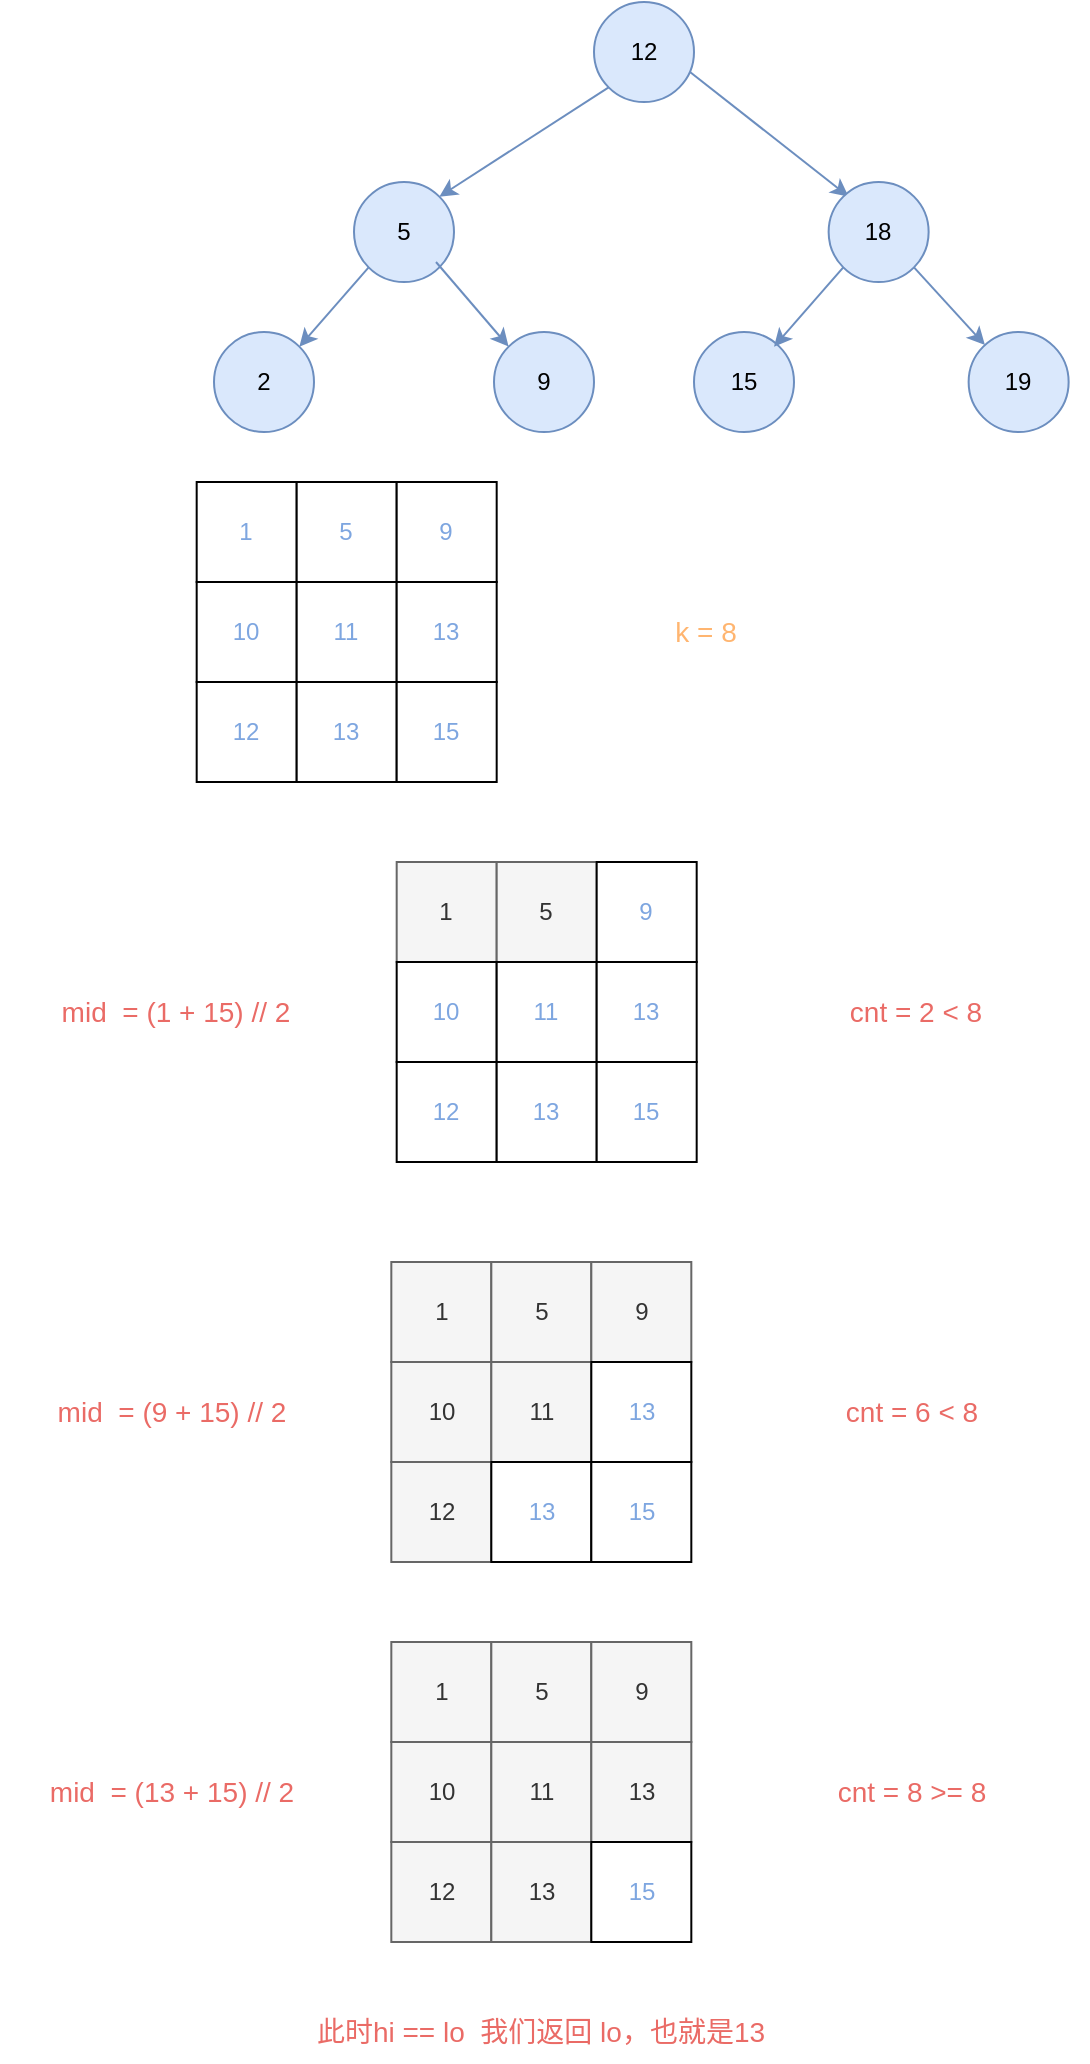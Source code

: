 <mxfile version="12.4.2" type="device" pages="1"><diagram id="gnu_CIQ4l5d3nWhF2w21" name="Page-1"><mxGraphModel dx="700" dy="900" grid="1" gridSize="10" guides="1" tooltips="1" connect="1" arrows="1" fold="1" page="1" pageScale="1" pageWidth="850" pageHeight="1100" math="0" shadow="0"><root><mxCell id="0"/><mxCell id="1" parent="0"/><mxCell id="jfRxYUxM879gCFkv5P1T-1" value="12" style="ellipse;whiteSpace=wrap;html=1;aspect=fixed;fillColor=#dae8fc;strokeColor=#6c8ebf;" vertex="1" parent="1"><mxGeometry x="330" y="50" width="50" height="50" as="geometry"/></mxCell><mxCell id="jfRxYUxM879gCFkv5P1T-2" value="5" style="ellipse;whiteSpace=wrap;html=1;aspect=fixed;fillColor=#dae8fc;strokeColor=#6c8ebf;" vertex="1" parent="1"><mxGeometry x="210" y="140" width="50" height="50" as="geometry"/></mxCell><mxCell id="jfRxYUxM879gCFkv5P1T-3" value="" style="endArrow=classic;html=1;exitX=0;exitY=1;exitDx=0;exitDy=0;entryX=1;entryY=0;entryDx=0;entryDy=0;fillColor=#dae8fc;strokeColor=#6c8ebf;" edge="1" parent="1" source="jfRxYUxM879gCFkv5P1T-1" target="jfRxYUxM879gCFkv5P1T-2"><mxGeometry width="50" height="50" relative="1" as="geometry"><mxPoint x="220" y="240" as="sourcePoint"/><mxPoint x="270" y="190" as="targetPoint"/></mxGeometry></mxCell><mxCell id="jfRxYUxM879gCFkv5P1T-4" value="" style="endArrow=classic;html=1;exitX=0.96;exitY=0.7;exitDx=0;exitDy=0;exitPerimeter=0;entryX=0;entryY=0;entryDx=0;entryDy=0;fillColor=#dae8fc;strokeColor=#6c8ebf;" edge="1" parent="1" source="jfRxYUxM879gCFkv5P1T-1"><mxGeometry width="50" height="50" relative="1" as="geometry"><mxPoint x="210" y="260" as="sourcePoint"/><mxPoint x="457.322" y="147.322" as="targetPoint"/></mxGeometry></mxCell><mxCell id="jfRxYUxM879gCFkv5P1T-5" value="2" style="ellipse;whiteSpace=wrap;html=1;aspect=fixed;fillColor=#dae8fc;strokeColor=#6c8ebf;" vertex="1" parent="1"><mxGeometry x="140" y="215" width="50" height="50" as="geometry"/></mxCell><mxCell id="jfRxYUxM879gCFkv5P1T-6" value="9" style="ellipse;whiteSpace=wrap;html=1;aspect=fixed;fillColor=#dae8fc;strokeColor=#6c8ebf;" vertex="1" parent="1"><mxGeometry x="280" y="215" width="50" height="50" as="geometry"/></mxCell><mxCell id="jfRxYUxM879gCFkv5P1T-7" value="" style="endArrow=classic;html=1;exitX=0;exitY=1;exitDx=0;exitDy=0;entryX=1;entryY=0;entryDx=0;entryDy=0;fillColor=#dae8fc;strokeColor=#6c8ebf;" edge="1" parent="1" source="jfRxYUxM879gCFkv5P1T-2" target="jfRxYUxM879gCFkv5P1T-5"><mxGeometry width="50" height="50" relative="1" as="geometry"><mxPoint x="210.322" y="187.678" as="sourcePoint"/><mxPoint x="200" y="265" as="targetPoint"/></mxGeometry></mxCell><mxCell id="jfRxYUxM879gCFkv5P1T-8" value="" style="endArrow=classic;html=1;exitX=0.96;exitY=0.7;exitDx=0;exitDy=0;exitPerimeter=0;entryX=0;entryY=0;entryDx=0;entryDy=0;fillColor=#dae8fc;strokeColor=#6c8ebf;" edge="1" parent="1" target="jfRxYUxM879gCFkv5P1T-6"><mxGeometry width="50" height="50" relative="1" as="geometry"><mxPoint x="251" y="180" as="sourcePoint"/><mxPoint x="190" y="285" as="targetPoint"/></mxGeometry></mxCell><mxCell id="jfRxYUxM879gCFkv5P1T-11" value="18" style="ellipse;whiteSpace=wrap;html=1;aspect=fixed;fillColor=#dae8fc;strokeColor=#6c8ebf;" vertex="1" parent="1"><mxGeometry x="447.32" y="140" width="50" height="50" as="geometry"/></mxCell><mxCell id="jfRxYUxM879gCFkv5P1T-12" value="15" style="ellipse;whiteSpace=wrap;html=1;aspect=fixed;fillColor=#dae8fc;strokeColor=#6c8ebf;" vertex="1" parent="1"><mxGeometry x="380" y="215" width="50" height="50" as="geometry"/></mxCell><mxCell id="jfRxYUxM879gCFkv5P1T-13" value="19" style="ellipse;whiteSpace=wrap;html=1;aspect=fixed;fillColor=#dae8fc;strokeColor=#6c8ebf;" vertex="1" parent="1"><mxGeometry x="517.32" y="215" width="50" height="50" as="geometry"/></mxCell><mxCell id="jfRxYUxM879gCFkv5P1T-14" value="" style="endArrow=classic;html=1;exitX=0;exitY=1;exitDx=0;exitDy=0;entryX=1;entryY=0;entryDx=0;entryDy=0;fillColor=#dae8fc;strokeColor=#6c8ebf;" edge="1" parent="1" source="jfRxYUxM879gCFkv5P1T-11"><mxGeometry width="50" height="50" relative="1" as="geometry"><mxPoint x="447.642" y="187.678" as="sourcePoint"/><mxPoint x="419.998" y="222.322" as="targetPoint"/></mxGeometry></mxCell><mxCell id="jfRxYUxM879gCFkv5P1T-15" value="" style="endArrow=classic;html=1;exitX=1;exitY=1;exitDx=0;exitDy=0;fillColor=#dae8fc;strokeColor=#6c8ebf;" edge="1" parent="1" source="jfRxYUxM879gCFkv5P1T-11" target="jfRxYUxM879gCFkv5P1T-13"><mxGeometry width="50" height="50" relative="1" as="geometry"><mxPoint x="248.32" y="100" as="sourcePoint"/><mxPoint x="284.642" y="142.322" as="targetPoint"/></mxGeometry></mxCell><mxCell id="jfRxYUxM879gCFkv5P1T-16" value="1" style="whiteSpace=wrap;html=1;aspect=fixed;fontColor=#7EA6E0;" vertex="1" parent="1"><mxGeometry x="131.34" y="290" width="50" height="50" as="geometry"/></mxCell><mxCell id="jfRxYUxM879gCFkv5P1T-17" value="5" style="whiteSpace=wrap;html=1;aspect=fixed;fontColor=#7EA6E0;" vertex="1" parent="1"><mxGeometry x="181.34" y="290" width="50" height="50" as="geometry"/></mxCell><mxCell id="jfRxYUxM879gCFkv5P1T-18" value="9" style="whiteSpace=wrap;html=1;aspect=fixed;fontColor=#7EA6E0;" vertex="1" parent="1"><mxGeometry x="231.34" y="290" width="50" height="50" as="geometry"/></mxCell><mxCell id="jfRxYUxM879gCFkv5P1T-19" value="10" style="whiteSpace=wrap;html=1;aspect=fixed;fontColor=#7EA6E0;" vertex="1" parent="1"><mxGeometry x="131.34" y="340" width="50" height="50" as="geometry"/></mxCell><mxCell id="jfRxYUxM879gCFkv5P1T-20" value="11" style="whiteSpace=wrap;html=1;aspect=fixed;fontColor=#7EA6E0;" vertex="1" parent="1"><mxGeometry x="181.34" y="340" width="50" height="50" as="geometry"/></mxCell><mxCell id="jfRxYUxM879gCFkv5P1T-21" value="13" style="whiteSpace=wrap;html=1;aspect=fixed;fontColor=#7EA6E0;" vertex="1" parent="1"><mxGeometry x="231.34" y="340" width="50" height="50" as="geometry"/></mxCell><mxCell id="jfRxYUxM879gCFkv5P1T-22" value="12" style="whiteSpace=wrap;html=1;aspect=fixed;fontColor=#7EA6E0;" vertex="1" parent="1"><mxGeometry x="131.34" y="390" width="50" height="50" as="geometry"/></mxCell><mxCell id="jfRxYUxM879gCFkv5P1T-23" value="13" style="whiteSpace=wrap;html=1;aspect=fixed;fontColor=#7EA6E0;" vertex="1" parent="1"><mxGeometry x="181.34" y="390" width="50" height="50" as="geometry"/></mxCell><mxCell id="jfRxYUxM879gCFkv5P1T-24" value="15" style="whiteSpace=wrap;html=1;aspect=fixed;fontColor=#7EA6E0;" vertex="1" parent="1"><mxGeometry x="231.34" y="390" width="50" height="50" as="geometry"/></mxCell><mxCell id="jfRxYUxM879gCFkv5P1T-25" value="k = 8" style="text;html=1;strokeColor=none;fillColor=none;align=center;verticalAlign=middle;whiteSpace=wrap;rounded=0;fontSize=14;fontColor=#FFB570;" vertex="1" parent="1"><mxGeometry x="366.34" y="355" width="40" height="20" as="geometry"/></mxCell><mxCell id="jfRxYUxM879gCFkv5P1T-26" value="mid&amp;nbsp; = (1 + 15) // 2" style="text;html=1;strokeColor=none;fillColor=none;align=center;verticalAlign=middle;whiteSpace=wrap;rounded=0;fontSize=14;fontColor=#EA6B66;" vertex="1" parent="1"><mxGeometry x="36.34" y="540" width="170" height="30" as="geometry"/></mxCell><mxCell id="jfRxYUxM879gCFkv5P1T-27" value="1" style="whiteSpace=wrap;html=1;aspect=fixed;fontColor=#333333;fillColor=#f5f5f5;strokeColor=#666666;" vertex="1" parent="1"><mxGeometry x="231.34" y="480" width="50" height="50" as="geometry"/></mxCell><mxCell id="jfRxYUxM879gCFkv5P1T-28" value="5" style="whiteSpace=wrap;html=1;aspect=fixed;fontColor=#333333;fillColor=#f5f5f5;strokeColor=#666666;" vertex="1" parent="1"><mxGeometry x="281.34" y="480" width="50" height="50" as="geometry"/></mxCell><mxCell id="jfRxYUxM879gCFkv5P1T-29" value="9" style="whiteSpace=wrap;html=1;aspect=fixed;fontColor=#7EA6E0;" vertex="1" parent="1"><mxGeometry x="331.34" y="480" width="50" height="50" as="geometry"/></mxCell><mxCell id="jfRxYUxM879gCFkv5P1T-30" value="10" style="whiteSpace=wrap;html=1;aspect=fixed;fontColor=#7EA6E0;" vertex="1" parent="1"><mxGeometry x="231.34" y="530" width="50" height="50" as="geometry"/></mxCell><mxCell id="jfRxYUxM879gCFkv5P1T-31" value="11" style="whiteSpace=wrap;html=1;aspect=fixed;fontColor=#7EA6E0;" vertex="1" parent="1"><mxGeometry x="281.34" y="530" width="50" height="50" as="geometry"/></mxCell><mxCell id="jfRxYUxM879gCFkv5P1T-32" value="13" style="whiteSpace=wrap;html=1;aspect=fixed;fontColor=#7EA6E0;" vertex="1" parent="1"><mxGeometry x="331.34" y="530" width="50" height="50" as="geometry"/></mxCell><mxCell id="jfRxYUxM879gCFkv5P1T-33" value="12" style="whiteSpace=wrap;html=1;aspect=fixed;fontColor=#7EA6E0;" vertex="1" parent="1"><mxGeometry x="231.34" y="580" width="50" height="50" as="geometry"/></mxCell><mxCell id="jfRxYUxM879gCFkv5P1T-34" value="13" style="whiteSpace=wrap;html=1;aspect=fixed;fontColor=#7EA6E0;" vertex="1" parent="1"><mxGeometry x="281.34" y="580" width="50" height="50" as="geometry"/></mxCell><mxCell id="jfRxYUxM879gCFkv5P1T-35" value="15" style="whiteSpace=wrap;html=1;aspect=fixed;fontColor=#7EA6E0;" vertex="1" parent="1"><mxGeometry x="331.34" y="580" width="50" height="50" as="geometry"/></mxCell><mxCell id="jfRxYUxM879gCFkv5P1T-36" value="cnt = 2 &amp;lt; 8" style="text;html=1;strokeColor=none;fillColor=none;align=center;verticalAlign=middle;whiteSpace=wrap;rounded=0;fontSize=14;fontColor=#EA6B66;" vertex="1" parent="1"><mxGeometry x="406.34" y="540" width="170" height="30" as="geometry"/></mxCell><mxCell id="jfRxYUxM879gCFkv5P1T-48" value="mid&amp;nbsp; = (9 + 15) // 2" style="text;html=1;strokeColor=none;fillColor=none;align=center;verticalAlign=middle;whiteSpace=wrap;rounded=0;fontSize=14;fontColor=#EA6B66;" vertex="1" parent="1"><mxGeometry x="33.66" y="740" width="170" height="30" as="geometry"/></mxCell><mxCell id="jfRxYUxM879gCFkv5P1T-49" value="1" style="whiteSpace=wrap;html=1;aspect=fixed;fontColor=#333333;fillColor=#f5f5f5;strokeColor=#666666;" vertex="1" parent="1"><mxGeometry x="228.66" y="680" width="50" height="50" as="geometry"/></mxCell><mxCell id="jfRxYUxM879gCFkv5P1T-50" value="5" style="whiteSpace=wrap;html=1;aspect=fixed;fontColor=#333333;fillColor=#f5f5f5;strokeColor=#666666;" vertex="1" parent="1"><mxGeometry x="278.66" y="680" width="50" height="50" as="geometry"/></mxCell><mxCell id="jfRxYUxM879gCFkv5P1T-51" value="9" style="whiteSpace=wrap;html=1;aspect=fixed;fontColor=#333333;fillColor=#f5f5f5;strokeColor=#666666;" vertex="1" parent="1"><mxGeometry x="328.66" y="680" width="50" height="50" as="geometry"/></mxCell><mxCell id="jfRxYUxM879gCFkv5P1T-52" value="10" style="whiteSpace=wrap;html=1;aspect=fixed;fontColor=#333333;fillColor=#f5f5f5;strokeColor=#666666;" vertex="1" parent="1"><mxGeometry x="228.66" y="730" width="50" height="50" as="geometry"/></mxCell><mxCell id="jfRxYUxM879gCFkv5P1T-53" value="11" style="whiteSpace=wrap;html=1;aspect=fixed;fontColor=#333333;fillColor=#f5f5f5;strokeColor=#666666;" vertex="1" parent="1"><mxGeometry x="278.66" y="730" width="50" height="50" as="geometry"/></mxCell><mxCell id="jfRxYUxM879gCFkv5P1T-54" value="13" style="whiteSpace=wrap;html=1;aspect=fixed;fontColor=#7EA6E0;" vertex="1" parent="1"><mxGeometry x="328.66" y="730" width="50" height="50" as="geometry"/></mxCell><mxCell id="jfRxYUxM879gCFkv5P1T-55" value="12" style="whiteSpace=wrap;html=1;aspect=fixed;fontColor=#333333;fillColor=#f5f5f5;strokeColor=#666666;" vertex="1" parent="1"><mxGeometry x="228.66" y="780" width="50" height="50" as="geometry"/></mxCell><mxCell id="jfRxYUxM879gCFkv5P1T-56" value="13" style="whiteSpace=wrap;html=1;aspect=fixed;fontColor=#7EA6E0;" vertex="1" parent="1"><mxGeometry x="278.66" y="780" width="50" height="50" as="geometry"/></mxCell><mxCell id="jfRxYUxM879gCFkv5P1T-57" value="15" style="whiteSpace=wrap;html=1;aspect=fixed;fontColor=#7EA6E0;" vertex="1" parent="1"><mxGeometry x="328.66" y="780" width="50" height="50" as="geometry"/></mxCell><mxCell id="jfRxYUxM879gCFkv5P1T-58" value="cnt = 6 &amp;lt; 8" style="text;html=1;strokeColor=none;fillColor=none;align=center;verticalAlign=middle;whiteSpace=wrap;rounded=0;fontSize=14;fontColor=#EA6B66;" vertex="1" parent="1"><mxGeometry x="403.66" y="740" width="170" height="30" as="geometry"/></mxCell><mxCell id="jfRxYUxM879gCFkv5P1T-59" value="mid&amp;nbsp; = (13 + 15) // 2" style="text;html=1;strokeColor=none;fillColor=none;align=center;verticalAlign=middle;whiteSpace=wrap;rounded=0;fontSize=14;fontColor=#EA6B66;" vertex="1" parent="1"><mxGeometry x="33.66" y="930" width="170" height="30" as="geometry"/></mxCell><mxCell id="jfRxYUxM879gCFkv5P1T-60" value="1" style="whiteSpace=wrap;html=1;aspect=fixed;fontColor=#333333;fillColor=#f5f5f5;strokeColor=#666666;" vertex="1" parent="1"><mxGeometry x="228.66" y="870" width="50" height="50" as="geometry"/></mxCell><mxCell id="jfRxYUxM879gCFkv5P1T-61" value="5" style="whiteSpace=wrap;html=1;aspect=fixed;fontColor=#333333;fillColor=#f5f5f5;strokeColor=#666666;" vertex="1" parent="1"><mxGeometry x="278.66" y="870" width="50" height="50" as="geometry"/></mxCell><mxCell id="jfRxYUxM879gCFkv5P1T-62" value="9" style="whiteSpace=wrap;html=1;aspect=fixed;fontColor=#333333;fillColor=#f5f5f5;strokeColor=#666666;" vertex="1" parent="1"><mxGeometry x="328.66" y="870" width="50" height="50" as="geometry"/></mxCell><mxCell id="jfRxYUxM879gCFkv5P1T-63" value="10" style="whiteSpace=wrap;html=1;aspect=fixed;fontColor=#333333;fillColor=#f5f5f5;strokeColor=#666666;" vertex="1" parent="1"><mxGeometry x="228.66" y="920" width="50" height="50" as="geometry"/></mxCell><mxCell id="jfRxYUxM879gCFkv5P1T-64" value="11" style="whiteSpace=wrap;html=1;aspect=fixed;fontColor=#333333;fillColor=#f5f5f5;strokeColor=#666666;" vertex="1" parent="1"><mxGeometry x="278.66" y="920" width="50" height="50" as="geometry"/></mxCell><mxCell id="jfRxYUxM879gCFkv5P1T-65" value="13" style="whiteSpace=wrap;html=1;aspect=fixed;fontColor=#333333;fillColor=#f5f5f5;strokeColor=#666666;" vertex="1" parent="1"><mxGeometry x="328.66" y="920" width="50" height="50" as="geometry"/></mxCell><mxCell id="jfRxYUxM879gCFkv5P1T-66" value="12" style="whiteSpace=wrap;html=1;aspect=fixed;fontColor=#333333;fillColor=#f5f5f5;strokeColor=#666666;" vertex="1" parent="1"><mxGeometry x="228.66" y="970" width="50" height="50" as="geometry"/></mxCell><mxCell id="jfRxYUxM879gCFkv5P1T-67" value="13" style="whiteSpace=wrap;html=1;aspect=fixed;fontColor=#333333;fillColor=#f5f5f5;strokeColor=#666666;" vertex="1" parent="1"><mxGeometry x="278.66" y="970" width="50" height="50" as="geometry"/></mxCell><mxCell id="jfRxYUxM879gCFkv5P1T-68" value="15" style="whiteSpace=wrap;html=1;aspect=fixed;fontColor=#7EA6E0;" vertex="1" parent="1"><mxGeometry x="328.66" y="970" width="50" height="50" as="geometry"/></mxCell><mxCell id="jfRxYUxM879gCFkv5P1T-69" value="cnt = 8 &amp;gt;= 8" style="text;html=1;strokeColor=none;fillColor=none;align=center;verticalAlign=middle;whiteSpace=wrap;rounded=0;fontSize=14;fontColor=#EA6B66;" vertex="1" parent="1"><mxGeometry x="403.66" y="930" width="170" height="30" as="geometry"/></mxCell><mxCell id="jfRxYUxM879gCFkv5P1T-91" value="此时hi == lo&amp;nbsp; 我们返回 lo，也就是13" style="text;html=1;strokeColor=none;fillColor=none;align=center;verticalAlign=middle;whiteSpace=wrap;rounded=0;fontSize=14;fontColor=#EA6B66;" vertex="1" parent="1"><mxGeometry x="187.99" y="1050" width="231.34" height="30" as="geometry"/></mxCell></root></mxGraphModel></diagram></mxfile>